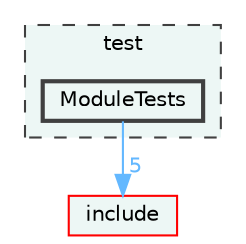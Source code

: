digraph "test/ModuleTests"
{
 // LATEX_PDF_SIZE
  bgcolor="transparent";
  edge [fontname=Helvetica,fontsize=10,labelfontname=Helvetica,labelfontsize=10];
  node [fontname=Helvetica,fontsize=10,shape=box,height=0.2,width=0.4];
  compound=true
  subgraph clusterdir_13e138d54eb8818da29c3992edef070a {
    graph [ bgcolor="#edf7f5", pencolor="grey25", label="test", fontname=Helvetica,fontsize=10 style="filled,dashed", URL="dir_13e138d54eb8818da29c3992edef070a.html",tooltip=""]
  dir_c4ef63ea0fdacf0687d01c408deb19bd [label="ModuleTests", fillcolor="#edf7f5", color="grey25", style="filled,bold", URL="dir_c4ef63ea0fdacf0687d01c408deb19bd.html",tooltip=""];
  }
  dir_d44c64559bbebec7f509842c48db8b23 [label="include", fillcolor="#edf7f5", color="red", style="filled", URL="dir_d44c64559bbebec7f509842c48db8b23.html",tooltip=""];
  dir_c4ef63ea0fdacf0687d01c408deb19bd->dir_d44c64559bbebec7f509842c48db8b23 [headlabel="5", labeldistance=1.5 headhref="dir_000008_000005.html" href="dir_000008_000005.html" color="steelblue1" fontcolor="steelblue1"];
}
